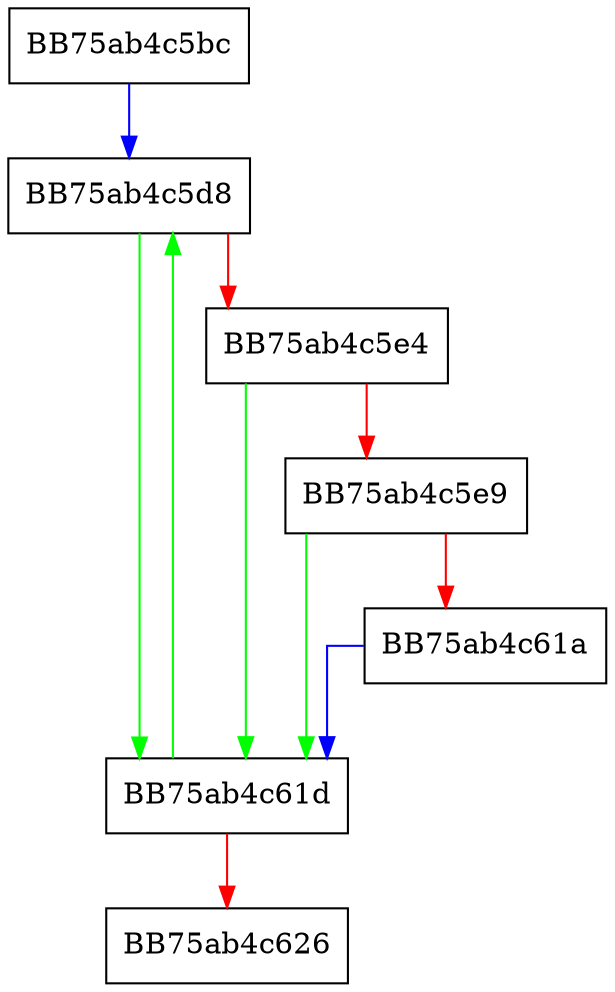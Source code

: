 digraph backupUpdate {
  node [shape="box"];
  graph [splines=ortho];
  BB75ab4c5bc -> BB75ab4c5d8 [color="blue"];
  BB75ab4c5d8 -> BB75ab4c61d [color="green"];
  BB75ab4c5d8 -> BB75ab4c5e4 [color="red"];
  BB75ab4c5e4 -> BB75ab4c61d [color="green"];
  BB75ab4c5e4 -> BB75ab4c5e9 [color="red"];
  BB75ab4c5e9 -> BB75ab4c61d [color="green"];
  BB75ab4c5e9 -> BB75ab4c61a [color="red"];
  BB75ab4c61a -> BB75ab4c61d [color="blue"];
  BB75ab4c61d -> BB75ab4c5d8 [color="green"];
  BB75ab4c61d -> BB75ab4c626 [color="red"];
}